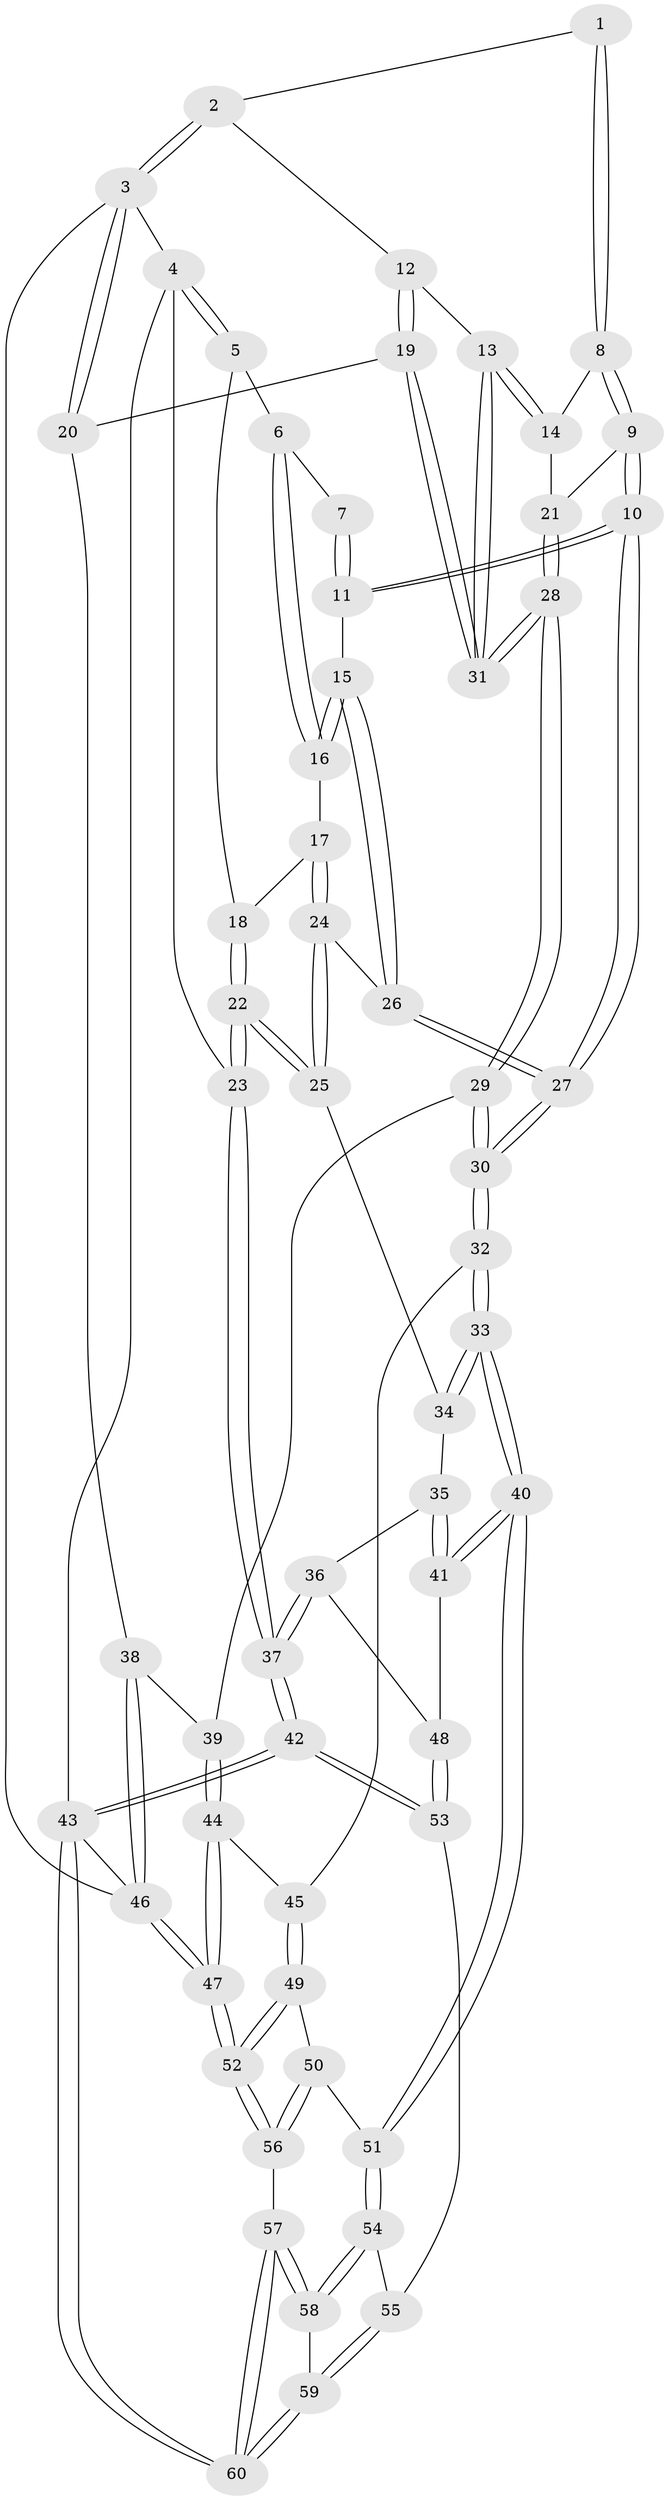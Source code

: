 // coarse degree distribution, {5: 0.42857142857142855, 3: 0.023809523809523808, 4: 0.2619047619047619, 6: 0.2619047619047619, 7: 0.023809523809523808}
// Generated by graph-tools (version 1.1) at 2025/06/03/04/25 22:06:53]
// undirected, 60 vertices, 147 edges
graph export_dot {
graph [start="1"]
  node [color=gray90,style=filled];
  1 [pos="+0.5104106002987681+0"];
  2 [pos="+0.7927656982606539+0"];
  3 [pos="+1+0"];
  4 [pos="+0+0"];
  5 [pos="+0+0"];
  6 [pos="+0.26389441141154535+0"];
  7 [pos="+0.4974562407210437+0"];
  8 [pos="+0.537022215584232+0"];
  9 [pos="+0.5166086729141113+0.08352274689691433"];
  10 [pos="+0.429320254440499+0.15721381872093623"];
  11 [pos="+0.3893096024007091+0.12397222033199098"];
  12 [pos="+0.7960165993339252+0.006745015108448155"];
  13 [pos="+0.7154193775441854+0.1276279271077924"];
  14 [pos="+0.6663335350541977+0.0946480647906037"];
  15 [pos="+0.24863046899128435+0.049128092663135"];
  16 [pos="+0.22971559152676121+0"];
  17 [pos="+0.10192237096713436+0.0748549047185371"];
  18 [pos="+0.07815508676009782+0.08306957177387203"];
  19 [pos="+0.9785775683798056+0.22156833676043902"];
  20 [pos="+1+0.2289539499027906"];
  21 [pos="+0.5613254693511334+0.14865852206994917"];
  22 [pos="+0+0.21296760081373547"];
  23 [pos="+0+0.21290794122149997"];
  24 [pos="+0.14451969098722092+0.2842881530814209"];
  25 [pos="+0.1280647002496898+0.2972099134951922"];
  26 [pos="+0.23728434100913529+0.23238574070963894"];
  27 [pos="+0.40639924241034714+0.30515630188814613"];
  28 [pos="+0.6638015023214145+0.3548200515175434"];
  29 [pos="+0.6382780760613993+0.4012202240891154"];
  30 [pos="+0.5216205492572107+0.46673411429350414"];
  31 [pos="+0.7160154949844004+0.3021980525077644"];
  32 [pos="+0.49759964137010354+0.5120171772593807"];
  33 [pos="+0.41050205599280004+0.5633973593866967"];
  34 [pos="+0.13724038951398235+0.3402605606553179"];
  35 [pos="+0.08032080275027222+0.5246627279903385"];
  36 [pos="+0+0.5386624971405402"];
  37 [pos="+0+0.5565899669594663"];
  38 [pos="+1+0.45578160255711764"];
  39 [pos="+0.8095034906180623+0.5019417743019239"];
  40 [pos="+0.3397345021852999+0.6326007753398877"];
  41 [pos="+0.2681388395950913+0.6314355650692444"];
  42 [pos="+0+0.8004999114318945"];
  43 [pos="+0+1"];
  44 [pos="+0.8601594635102405+0.67420239819043"];
  45 [pos="+0.5865777043571374+0.640165131096018"];
  46 [pos="+1+1"];
  47 [pos="+1+1"];
  48 [pos="+0.11447703052706593+0.7334780814367409"];
  49 [pos="+0.6232191687078154+0.7277736169542613"];
  50 [pos="+0.4843903583821146+0.8611271638839926"];
  51 [pos="+0.34434561072635256+0.7704872730885809"];
  52 [pos="+0.9959098432821635+1"];
  53 [pos="+0.10375050431917215+0.7423806587027497"];
  54 [pos="+0.30698940766278826+0.8575168501872266"];
  55 [pos="+0.1495119244116748+0.8873766080639801"];
  56 [pos="+0.6921642605837802+1"];
  57 [pos="+0.36174802598735634+1"];
  58 [pos="+0.3392642966336664+1"];
  59 [pos="+0.12222577924449925+0.9163011969004113"];
  60 [pos="+0+1"];
  1 -- 2;
  1 -- 8;
  1 -- 8;
  2 -- 3;
  2 -- 3;
  2 -- 12;
  3 -- 4;
  3 -- 20;
  3 -- 20;
  3 -- 46;
  4 -- 5;
  4 -- 5;
  4 -- 23;
  4 -- 43;
  5 -- 6;
  5 -- 18;
  6 -- 7;
  6 -- 16;
  6 -- 16;
  7 -- 11;
  7 -- 11;
  8 -- 9;
  8 -- 9;
  8 -- 14;
  9 -- 10;
  9 -- 10;
  9 -- 21;
  10 -- 11;
  10 -- 11;
  10 -- 27;
  10 -- 27;
  11 -- 15;
  12 -- 13;
  12 -- 19;
  12 -- 19;
  13 -- 14;
  13 -- 14;
  13 -- 31;
  13 -- 31;
  14 -- 21;
  15 -- 16;
  15 -- 16;
  15 -- 26;
  15 -- 26;
  16 -- 17;
  17 -- 18;
  17 -- 24;
  17 -- 24;
  18 -- 22;
  18 -- 22;
  19 -- 20;
  19 -- 31;
  19 -- 31;
  20 -- 38;
  21 -- 28;
  21 -- 28;
  22 -- 23;
  22 -- 23;
  22 -- 25;
  22 -- 25;
  23 -- 37;
  23 -- 37;
  24 -- 25;
  24 -- 25;
  24 -- 26;
  25 -- 34;
  26 -- 27;
  26 -- 27;
  27 -- 30;
  27 -- 30;
  28 -- 29;
  28 -- 29;
  28 -- 31;
  28 -- 31;
  29 -- 30;
  29 -- 30;
  29 -- 39;
  30 -- 32;
  30 -- 32;
  32 -- 33;
  32 -- 33;
  32 -- 45;
  33 -- 34;
  33 -- 34;
  33 -- 40;
  33 -- 40;
  34 -- 35;
  35 -- 36;
  35 -- 41;
  35 -- 41;
  36 -- 37;
  36 -- 37;
  36 -- 48;
  37 -- 42;
  37 -- 42;
  38 -- 39;
  38 -- 46;
  38 -- 46;
  39 -- 44;
  39 -- 44;
  40 -- 41;
  40 -- 41;
  40 -- 51;
  40 -- 51;
  41 -- 48;
  42 -- 43;
  42 -- 43;
  42 -- 53;
  42 -- 53;
  43 -- 60;
  43 -- 60;
  43 -- 46;
  44 -- 45;
  44 -- 47;
  44 -- 47;
  45 -- 49;
  45 -- 49;
  46 -- 47;
  46 -- 47;
  47 -- 52;
  47 -- 52;
  48 -- 53;
  48 -- 53;
  49 -- 50;
  49 -- 52;
  49 -- 52;
  50 -- 51;
  50 -- 56;
  50 -- 56;
  51 -- 54;
  51 -- 54;
  52 -- 56;
  52 -- 56;
  53 -- 55;
  54 -- 55;
  54 -- 58;
  54 -- 58;
  55 -- 59;
  55 -- 59;
  56 -- 57;
  57 -- 58;
  57 -- 58;
  57 -- 60;
  57 -- 60;
  58 -- 59;
  59 -- 60;
  59 -- 60;
}
